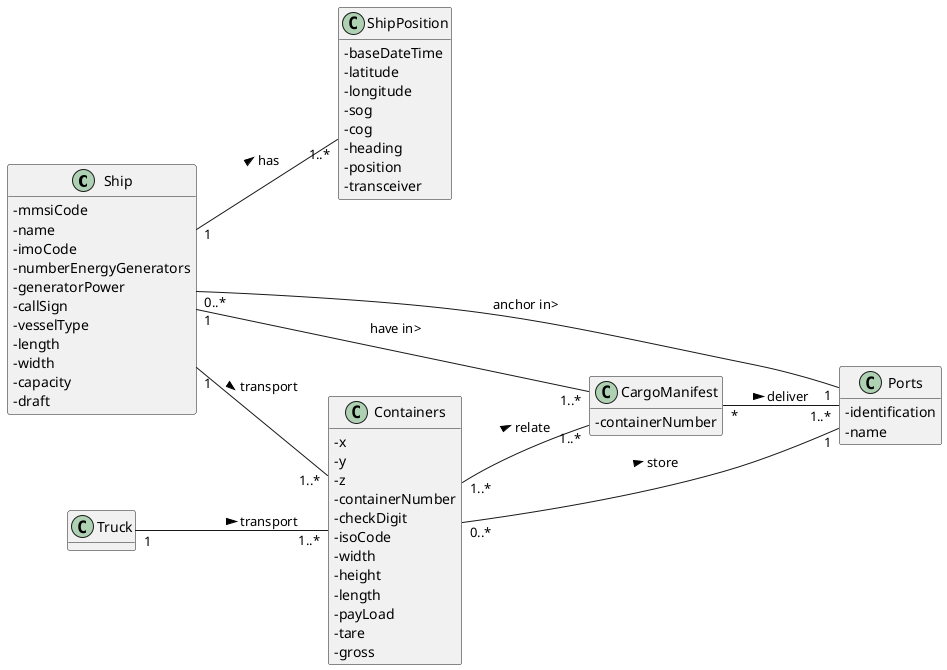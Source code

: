 @startuml

hide methods
left to right direction
skinparam classAttributeIconSize 0



class Ship {
-mmsiCode
-name
-imoCode
-numberEnergyGenerators
-generatorPower
-callSign
-vesselType
-length
-width
-capacity
-draft
}



class CargoManifest {
-containerNumber
}


class Ports {
-identification
-name
}


class ShipPosition {
-baseDateTime
-latitude
-longitude
-sog
-cog
-heading
-position
-transceiver
}
class Truck {

}
class Containers {
-x
-y
-z
-containerNumber
-checkDigit
-isoCode
-width
-height
-length
-payLoad
-tare
-gross
}

CargoManifest "*" -- "1..*" Ports : deliver >


Ship "1" -- "1..*" ShipPosition : has >
Ship "0..*"--"1" Ports: anchor in>
Ship "1"--"1..*" CargoManifest: have in>
Ship "1"--"1..*" Containers : transport >

Containers "0..*"--"1" Ports: store >
Containers "1..*"--"1..*" CargoManifest: relate >

Truck "1"--"1..*" Containers : transport >

@enduml
